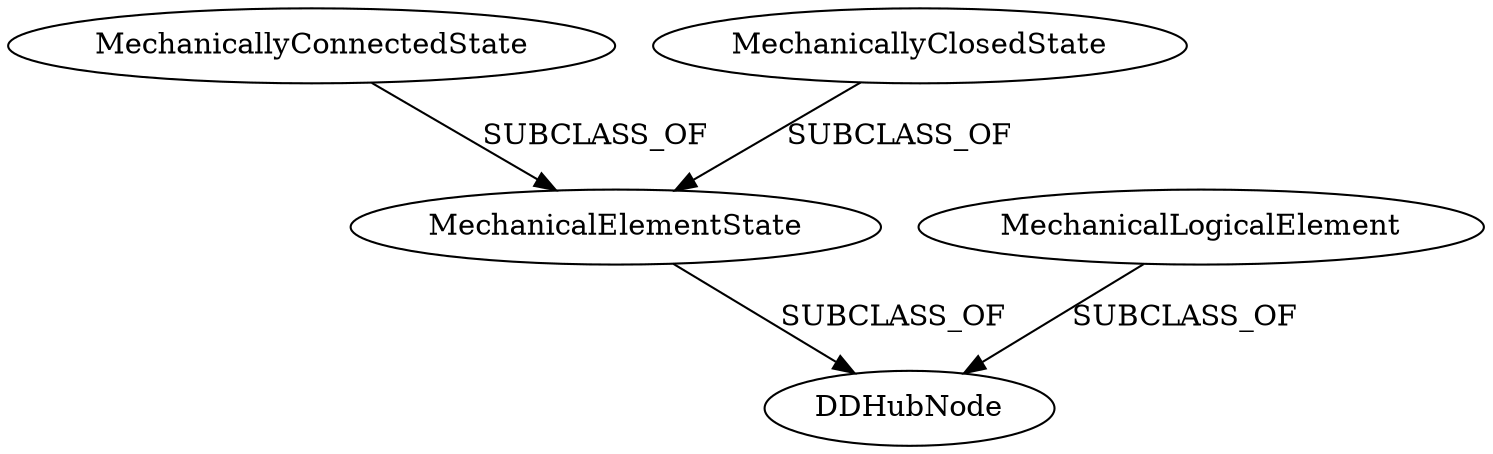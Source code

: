 strict digraph  {
DDHubNode;
MechanicalElementState;
MechanicallyConnectedState;
MechanicallyClosedState;
MechanicalLogicalElement;
MechanicalElementState -> DDHubNode  [label=SUBCLASS_OF];
MechanicallyConnectedState -> MechanicalElementState  [label=SUBCLASS_OF];
MechanicallyClosedState -> MechanicalElementState  [label=SUBCLASS_OF];
MechanicalLogicalElement -> DDHubNode  [label=SUBCLASS_OF];
}
